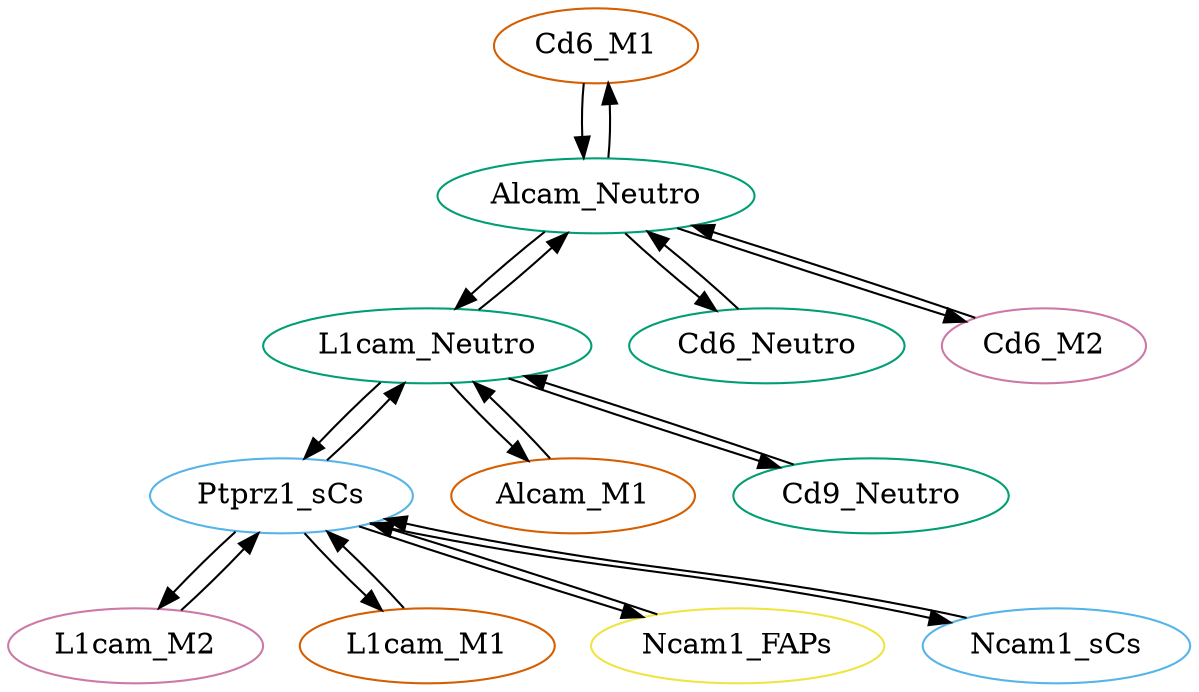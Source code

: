 strict digraph "" {
	Cd6_M1	[averagexp=0.1662542343845843,
		celltype=M1,
		color="#D55E00",
		genesym=Cd6,
		nodetype=sender];
	Alcam_Neutro	[averagexp=0.6403748468449697,
		celltype=Neutro,
		color="#009E73",
		genesym=Alcam,
		nodetype=receiver];
	Cd6_M1 -> Alcam_Neutro	[ecolor="#D55E00",
		origtype=Cd6_M1,
		weight=0.1064650298813559];
	L1cam_Neutro	[averagexp=0.6001194137310196,
		celltype=Neutro,
		color="#009E73",
		genesym=L1cam,
		nodetype=receiver];
	Ptprz1_sCs	[averagexp=0.9959894310315418,
		celltype=sCs,
		color="#56B4E9",
		genesym=Ptprz1,
		nodetype=receiver];
	L1cam_Neutro -> Ptprz1_sCs	[ecolor="#009E73",
		origtype=L1cam_Neutro,
		weight=0.5977125934329407];
	Alcam_M1	[averagexp=0.2055036229516214,
		celltype=M1,
		color="#D55E00",
		genesym=Alcam,
		nodetype=receiver];
	L1cam_Neutro -> Alcam_M1	[ecolor="#009E73",
		origtype=L1cam_Neutro,
		weight=0.1233267137253276];
	L1cam_Neutro -> Alcam_Neutro	[ecolor="#009E73",
		origtype=L1cam_Neutro,
		weight=0.3843013776566947];
	Cd9_Neutro	[averagexp=0.5163587365336566,
		celltype=Neutro,
		color="#009E73",
		genesym=Cd9,
		nodetype=sender];
	L1cam_Neutro -> Cd9_Neutro	[ecolor="#009E73",
		origtype=L1cam_Neutro,
		weight=0.30987690224346803];
	Ptprz1_sCs -> L1cam_Neutro	[ecolor="#56B4E9",
		origtype=Ptprz1_sCs,
		weight=0.5977125934329407];
	L1cam_M2	[averagexp=0.1204713868104106,
		celltype=M2,
		color="#CC79A7",
		genesym=L1cam,
		nodetype=sender];
	Ptprz1_sCs -> L1cam_M2	[ecolor="#56B4E9",
		origtype=Ptprz1_sCs,
		weight=0.1199882280048816];
	L1cam_M1	[averagexp=0.1156148703038507,
		celltype=M1,
		color="#D55E00",
		genesym=L1cam,
		nodetype=sender];
	Ptprz1_sCs -> L1cam_M1	[ecolor="#56B4E9",
		origtype=Ptprz1_sCs,
		weight=0.1151511888927177];
	Ncam1_FAPs	[averagexp=0.1379997063732729,
		celltype=FAPs,
		color="#F0E442",
		genesym=Ncam1,
		nodetype=sender];
	Ptprz1_sCs -> Ncam1_FAPs	[ecolor="#56B4E9",
		origtype=Ptprz1_sCs,
		weight=0.1374462490332359];
	Ncam1_sCs	[averagexp=0.8424246824416953,
		celltype=sCs,
		color="#56B4E9",
		genesym=Ncam1,
		nodetype=sender];
	Ptprz1_sCs -> Ncam1_sCs	[ecolor="#56B4E9",
		origtype=Ptprz1_sCs,
		weight=0.8390460801520314];
	L1cam_M2 -> Ptprz1_sCs	[ecolor="#CC79A7",
		origtype=L1cam_M2,
		weight=0.1199882280048816];
	Cd6_Neutro	[averagexp=0.3071041875047202,
		celltype=Neutro,
		color="#009E73",
		genesym=Cd6,
		nodetype=sender];
	Cd6_Neutro -> Alcam_Neutro	[ecolor="#009E73",
		origtype=Cd6_Neutro,
		weight=0.1966617970387841];
	Alcam_M1 -> L1cam_Neutro	[ecolor="#D55E00",
		origtype=Alcam_M1,
		weight=0.1233267137253276];
	Alcam_Neutro -> Cd6_M1	[ecolor="#009E73",
		origtype=Alcam_Neutro,
		weight=0.1064650298813559];
	Alcam_Neutro -> L1cam_Neutro	[ecolor="#009E73",
		origtype=Alcam_Neutro,
		weight=0.3843013776566947];
	Alcam_Neutro -> Cd6_Neutro	[ecolor="#009E73",
		origtype=Alcam_Neutro,
		weight=0.1966617970387841];
	Cd6_M2	[averagexp=0.48106735043112897,
		celltype=M2,
		color="#CC79A7",
		genesym=Cd6,
		nodetype=sender];
	Alcam_Neutro -> Cd6_M2	[ecolor="#009E73",
		origtype=Alcam_Neutro,
		weight=0.3080634308544496];
	Cd9_Neutro -> L1cam_Neutro	[ecolor="#009E73",
		origtype=Cd9_Neutro,
		weight=0.30987690224346803];
	L1cam_M1 -> Ptprz1_sCs	[ecolor="#D55E00",
		origtype=L1cam_M1,
		weight=0.1151511888927177];
	Ncam1_FAPs -> Ptprz1_sCs	[ecolor="#F0E442",
		origtype=Ncam1_FAPs,
		weight=0.1374462490332359];
	Ncam1_sCs -> Ptprz1_sCs	[ecolor="#56B4E9",
		origtype=Ncam1_sCs,
		weight=0.8390460801520314];
	Cd6_M2 -> Alcam_Neutro	[ecolor="#CC79A7",
		origtype=Cd6_M2,
		weight=0.3080634308544496];
}
